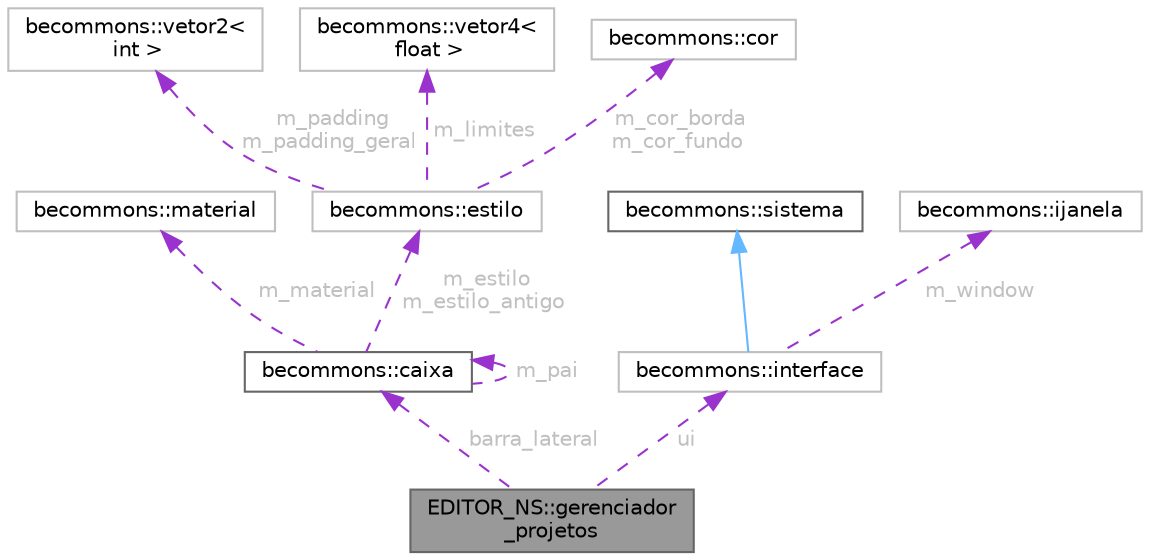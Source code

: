 digraph "EDITOR_NS::gerenciador_projetos"
{
 // LATEX_PDF_SIZE
  bgcolor="transparent";
  edge [fontname=Helvetica,fontsize=10,labelfontname=Helvetica,labelfontsize=10];
  node [fontname=Helvetica,fontsize=10,shape=box,height=0.2,width=0.4];
  Node1 [id="Node000001",label="EDITOR_NS::gerenciador\l_projetos",height=0.2,width=0.4,color="gray40", fillcolor="grey60", style="filled", fontcolor="black",tooltip=" "];
  Node2 -> Node1 [id="edge1_Node000001_Node000002",dir="back",color="darkorchid3",style="dashed",tooltip=" ",label=" barra_lateral",fontcolor="grey" ];
  Node2 [id="Node000002",label="becommons::caixa",height=0.2,width=0.4,color="gray40", fillcolor="white", style="filled",URL="$classbecommons_1_1caixa.html",tooltip="funciona como uma div em css"];
  Node3 -> Node2 [id="edge2_Node000002_Node000003",dir="back",color="darkorchid3",style="dashed",tooltip=" ",label=" m_material",fontcolor="grey" ];
  Node3 [id="Node000003",label="becommons::material",height=0.2,width=0.4,color="grey75", fillcolor="white", style="filled",URL="$structbecommons_1_1material.html",tooltip=" "];
  Node2 -> Node2 [id="edge3_Node000002_Node000002",dir="back",color="darkorchid3",style="dashed",tooltip=" ",label=" m_pai",fontcolor="grey" ];
  Node4 -> Node2 [id="edge4_Node000002_Node000004",dir="back",color="darkorchid3",style="dashed",tooltip=" ",label=" m_estilo\nm_estilo_antigo",fontcolor="grey" ];
  Node4 [id="Node000004",label="becommons::estilo",height=0.2,width=0.4,color="grey75", fillcolor="white", style="filled",URL="$structbecommons_1_1estilo.html",tooltip=" "];
  Node5 -> Node4 [id="edge5_Node000004_Node000005",dir="back",color="darkorchid3",style="dashed",tooltip=" ",label=" m_padding\nm_padding_geral",fontcolor="grey" ];
  Node5 [id="Node000005",label="becommons::vetor2\<\l int \>",height=0.2,width=0.4,color="grey75", fillcolor="white", style="filled",URL="$structbecommons_1_1vetor2.html",tooltip=" "];
  Node6 -> Node4 [id="edge6_Node000004_Node000006",dir="back",color="darkorchid3",style="dashed",tooltip=" ",label=" m_limites",fontcolor="grey" ];
  Node6 [id="Node000006",label="becommons::vetor4\<\l float \>",height=0.2,width=0.4,color="grey75", fillcolor="white", style="filled",URL="$structbecommons_1_1vetor4.html",tooltip=" "];
  Node7 -> Node4 [id="edge7_Node000004_Node000007",dir="back",color="darkorchid3",style="dashed",tooltip=" ",label=" m_cor_borda\nm_cor_fundo",fontcolor="grey" ];
  Node7 [id="Node000007",label="becommons::cor",height=0.2,width=0.4,color="grey75", fillcolor="white", style="filled",URL="$structbecommons_1_1cor.html",tooltip=" "];
  Node8 -> Node1 [id="edge8_Node000001_Node000008",dir="back",color="darkorchid3",style="dashed",tooltip=" ",label=" ui",fontcolor="grey" ];
  Node8 [id="Node000008",label="becommons::interface",height=0.2,width=0.4,color="grey75", fillcolor="white", style="filled",URL="$structbecommons_1_1interface.html",tooltip=" "];
  Node9 -> Node8 [id="edge9_Node000008_Node000009",dir="back",color="steelblue1",style="solid",tooltip=" "];
  Node9 [id="Node000009",label="becommons::sistema",height=0.2,width=0.4,color="gray40", fillcolor="white", style="filled",URL="$structbecommons_1_1sistema.html",tooltip=" "];
  Node10 -> Node8 [id="edge10_Node000008_Node000010",dir="back",color="darkorchid3",style="dashed",tooltip=" ",label=" m_window",fontcolor="grey" ];
  Node10 [id="Node000010",label="becommons::ijanela",height=0.2,width=0.4,color="grey75", fillcolor="white", style="filled",URL="$classbecommons_1_1ijanela.html",tooltip=" "];
}
